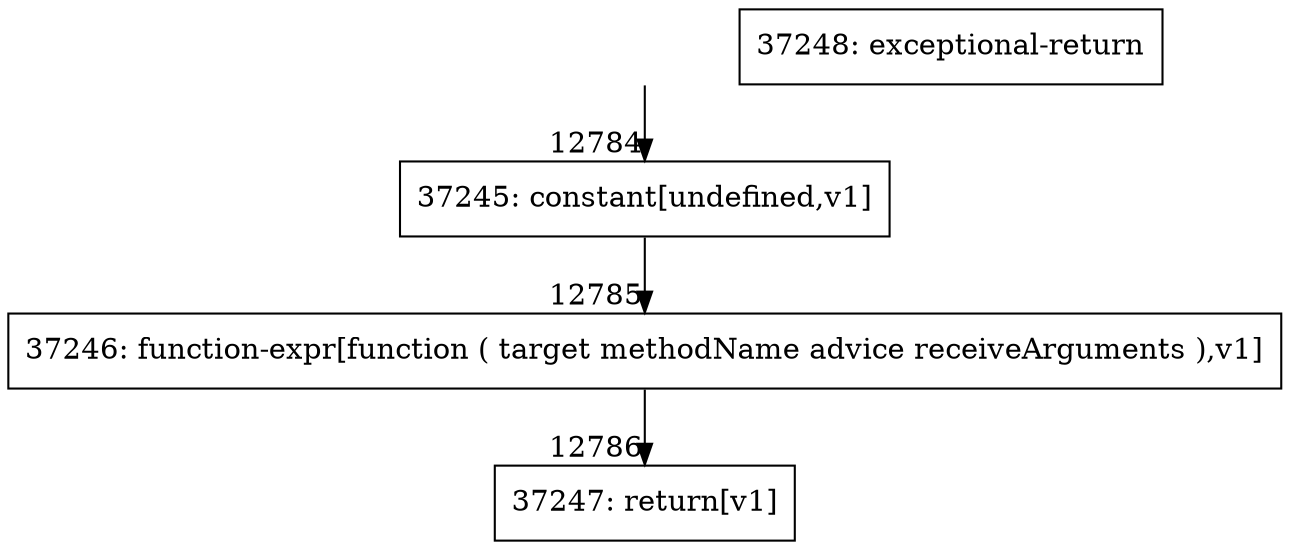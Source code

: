 digraph {
rankdir="TD"
BB_entry936[shape=none,label=""];
BB_entry936 -> BB12784 [tailport=s, headport=n, headlabel="    12784"]
BB12784 [shape=record label="{37245: constant[undefined,v1]}" ] 
BB12784 -> BB12785 [tailport=s, headport=n, headlabel="      12785"]
BB12785 [shape=record label="{37246: function-expr[function ( target methodName advice receiveArguments ),v1]}" ] 
BB12785 -> BB12786 [tailport=s, headport=n, headlabel="      12786"]
BB12786 [shape=record label="{37247: return[v1]}" ] 
BB12787 [shape=record label="{37248: exceptional-return}" ] 
//#$~ 17900
}
